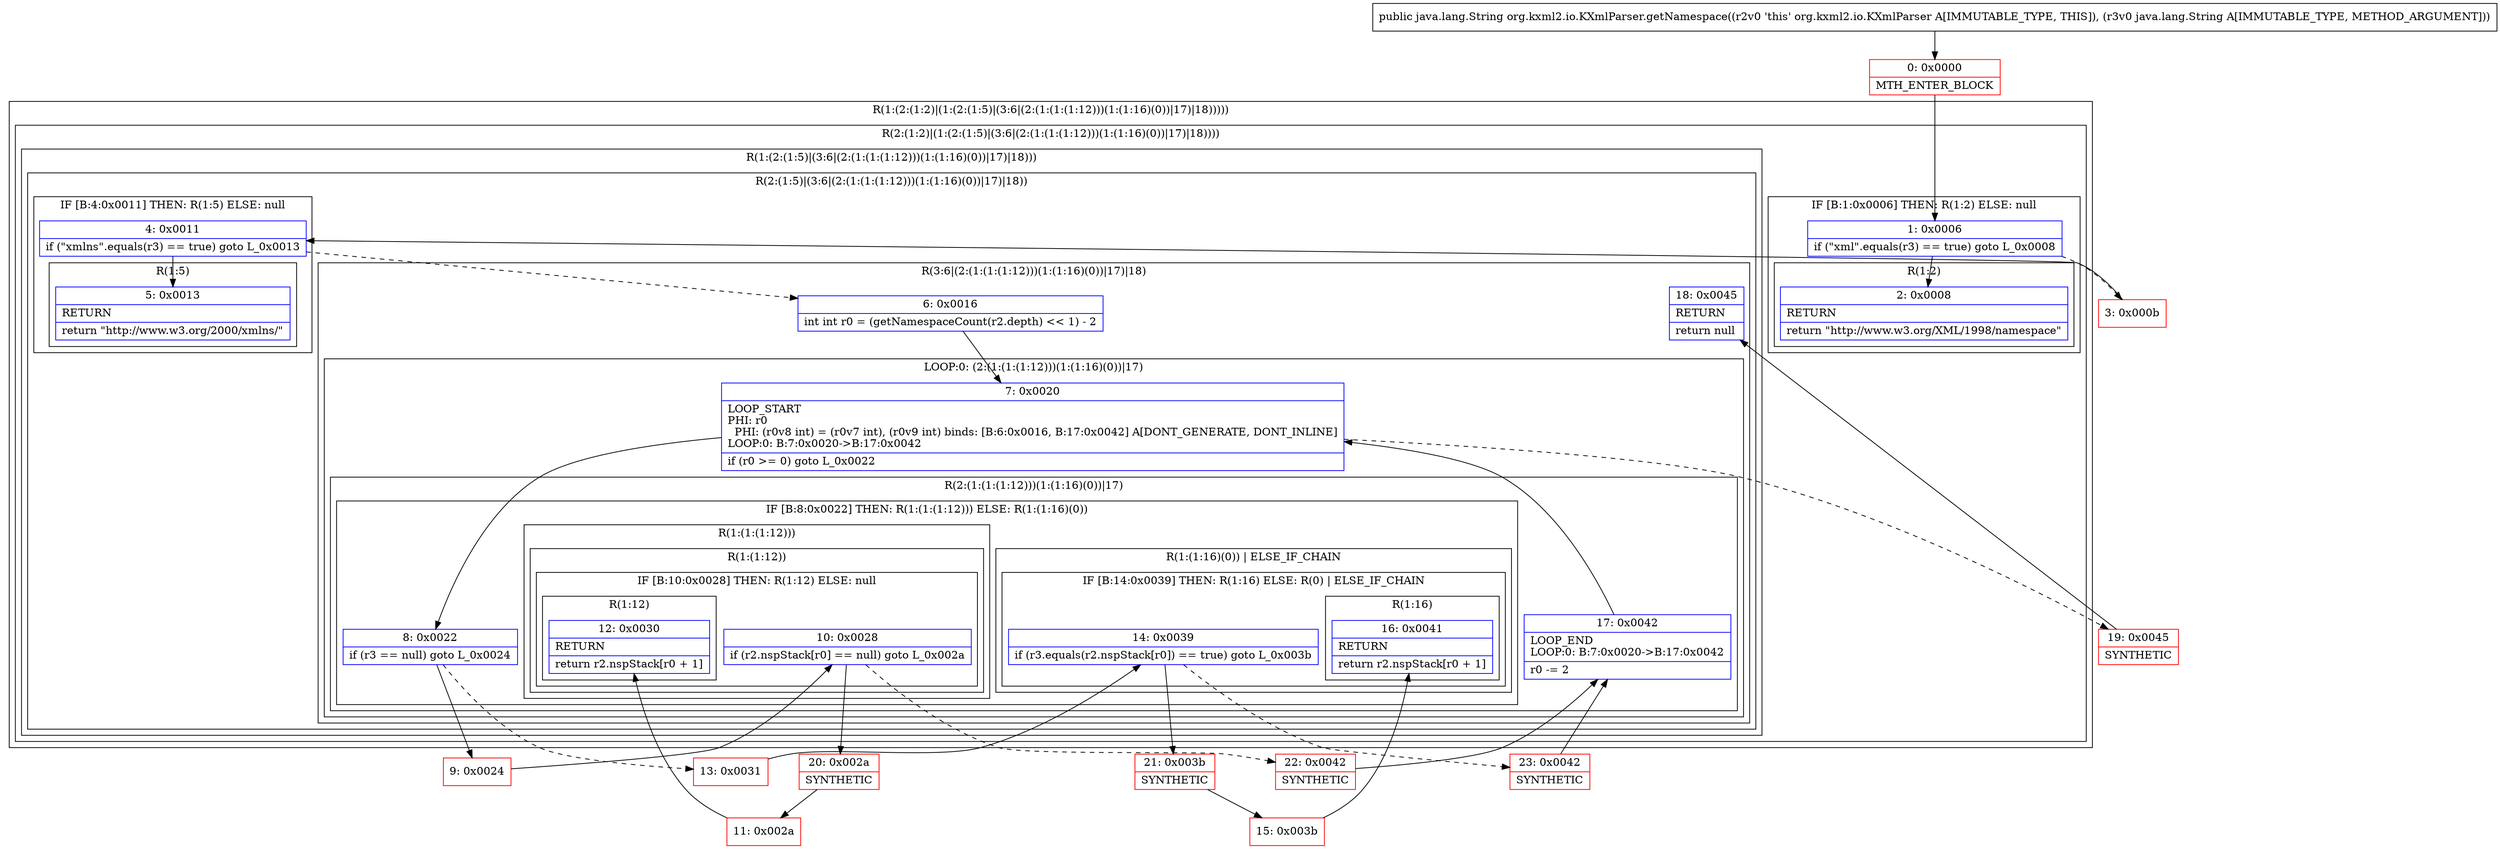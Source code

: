 digraph "CFG fororg.kxml2.io.KXmlParser.getNamespace(Ljava\/lang\/String;)Ljava\/lang\/String;" {
subgraph cluster_Region_381231911 {
label = "R(1:(2:(1:2)|(1:(2:(1:5)|(3:6|(2:(1:(1:(1:12)))(1:(1:16)(0))|17)|18)))))";
node [shape=record,color=blue];
subgraph cluster_Region_1051093430 {
label = "R(2:(1:2)|(1:(2:(1:5)|(3:6|(2:(1:(1:(1:12)))(1:(1:16)(0))|17)|18))))";
node [shape=record,color=blue];
subgraph cluster_IfRegion_1040727778 {
label = "IF [B:1:0x0006] THEN: R(1:2) ELSE: null";
node [shape=record,color=blue];
Node_1 [shape=record,label="{1\:\ 0x0006|if (\"xml\".equals(r3) == true) goto L_0x0008\l}"];
subgraph cluster_Region_106591038 {
label = "R(1:2)";
node [shape=record,color=blue];
Node_2 [shape=record,label="{2\:\ 0x0008|RETURN\l|return \"http:\/\/www.w3.org\/XML\/1998\/namespace\"\l}"];
}
}
subgraph cluster_Region_1504037065 {
label = "R(1:(2:(1:5)|(3:6|(2:(1:(1:(1:12)))(1:(1:16)(0))|17)|18)))";
node [shape=record,color=blue];
subgraph cluster_Region_1413738898 {
label = "R(2:(1:5)|(3:6|(2:(1:(1:(1:12)))(1:(1:16)(0))|17)|18))";
node [shape=record,color=blue];
subgraph cluster_IfRegion_734210774 {
label = "IF [B:4:0x0011] THEN: R(1:5) ELSE: null";
node [shape=record,color=blue];
Node_4 [shape=record,label="{4\:\ 0x0011|if (\"xmlns\".equals(r3) == true) goto L_0x0013\l}"];
subgraph cluster_Region_2127916819 {
label = "R(1:5)";
node [shape=record,color=blue];
Node_5 [shape=record,label="{5\:\ 0x0013|RETURN\l|return \"http:\/\/www.w3.org\/2000\/xmlns\/\"\l}"];
}
}
subgraph cluster_Region_230574905 {
label = "R(3:6|(2:(1:(1:(1:12)))(1:(1:16)(0))|17)|18)";
node [shape=record,color=blue];
Node_6 [shape=record,label="{6\:\ 0x0016|int int r0 = (getNamespaceCount(r2.depth) \<\< 1) \- 2\l}"];
subgraph cluster_LoopRegion_379837201 {
label = "LOOP:0: (2:(1:(1:(1:12)))(1:(1:16)(0))|17)";
node [shape=record,color=blue];
Node_7 [shape=record,label="{7\:\ 0x0020|LOOP_START\lPHI: r0 \l  PHI: (r0v8 int) = (r0v7 int), (r0v9 int) binds: [B:6:0x0016, B:17:0x0042] A[DONT_GENERATE, DONT_INLINE]\lLOOP:0: B:7:0x0020\-\>B:17:0x0042\l|if (r0 \>= 0) goto L_0x0022\l}"];
subgraph cluster_Region_1482337680 {
label = "R(2:(1:(1:(1:12)))(1:(1:16)(0))|17)";
node [shape=record,color=blue];
subgraph cluster_IfRegion_155259776 {
label = "IF [B:8:0x0022] THEN: R(1:(1:(1:12))) ELSE: R(1:(1:16)(0))";
node [shape=record,color=blue];
Node_8 [shape=record,label="{8\:\ 0x0022|if (r3 == null) goto L_0x0024\l}"];
subgraph cluster_Region_1120250971 {
label = "R(1:(1:(1:12)))";
node [shape=record,color=blue];
subgraph cluster_Region_1885518671 {
label = "R(1:(1:12))";
node [shape=record,color=blue];
subgraph cluster_IfRegion_178447506 {
label = "IF [B:10:0x0028] THEN: R(1:12) ELSE: null";
node [shape=record,color=blue];
Node_10 [shape=record,label="{10\:\ 0x0028|if (r2.nspStack[r0] == null) goto L_0x002a\l}"];
subgraph cluster_Region_1975157116 {
label = "R(1:12)";
node [shape=record,color=blue];
Node_12 [shape=record,label="{12\:\ 0x0030|RETURN\l|return r2.nspStack[r0 + 1]\l}"];
}
}
}
}
subgraph cluster_Region_630914983 {
label = "R(1:(1:16)(0)) | ELSE_IF_CHAIN\l";
node [shape=record,color=blue];
subgraph cluster_IfRegion_2110371721 {
label = "IF [B:14:0x0039] THEN: R(1:16) ELSE: R(0) | ELSE_IF_CHAIN\l";
node [shape=record,color=blue];
Node_14 [shape=record,label="{14\:\ 0x0039|if (r3.equals(r2.nspStack[r0]) == true) goto L_0x003b\l}"];
subgraph cluster_Region_1894953869 {
label = "R(1:16)";
node [shape=record,color=blue];
Node_16 [shape=record,label="{16\:\ 0x0041|RETURN\l|return r2.nspStack[r0 + 1]\l}"];
}
subgraph cluster_Region_616965511 {
label = "R(0)";
node [shape=record,color=blue];
}
}
}
}
Node_17 [shape=record,label="{17\:\ 0x0042|LOOP_END\lLOOP:0: B:7:0x0020\-\>B:17:0x0042\l|r0 \-= 2\l}"];
}
}
Node_18 [shape=record,label="{18\:\ 0x0045|RETURN\l|return null\l}"];
}
}
}
}
}
Node_0 [shape=record,color=red,label="{0\:\ 0x0000|MTH_ENTER_BLOCK\l}"];
Node_3 [shape=record,color=red,label="{3\:\ 0x000b}"];
Node_9 [shape=record,color=red,label="{9\:\ 0x0024}"];
Node_11 [shape=record,color=red,label="{11\:\ 0x002a}"];
Node_13 [shape=record,color=red,label="{13\:\ 0x0031}"];
Node_15 [shape=record,color=red,label="{15\:\ 0x003b}"];
Node_19 [shape=record,color=red,label="{19\:\ 0x0045|SYNTHETIC\l}"];
Node_20 [shape=record,color=red,label="{20\:\ 0x002a|SYNTHETIC\l}"];
Node_21 [shape=record,color=red,label="{21\:\ 0x003b|SYNTHETIC\l}"];
Node_22 [shape=record,color=red,label="{22\:\ 0x0042|SYNTHETIC\l}"];
Node_23 [shape=record,color=red,label="{23\:\ 0x0042|SYNTHETIC\l}"];
MethodNode[shape=record,label="{public java.lang.String org.kxml2.io.KXmlParser.getNamespace((r2v0 'this' org.kxml2.io.KXmlParser A[IMMUTABLE_TYPE, THIS]), (r3v0 java.lang.String A[IMMUTABLE_TYPE, METHOD_ARGUMENT])) }"];
MethodNode -> Node_0;
Node_1 -> Node_2;
Node_1 -> Node_3[style=dashed];
Node_4 -> Node_5;
Node_4 -> Node_6[style=dashed];
Node_6 -> Node_7;
Node_7 -> Node_8;
Node_7 -> Node_19[style=dashed];
Node_8 -> Node_9;
Node_8 -> Node_13[style=dashed];
Node_10 -> Node_20;
Node_10 -> Node_22[style=dashed];
Node_14 -> Node_21;
Node_14 -> Node_23[style=dashed];
Node_17 -> Node_7;
Node_0 -> Node_1;
Node_3 -> Node_4;
Node_9 -> Node_10;
Node_11 -> Node_12;
Node_13 -> Node_14;
Node_15 -> Node_16;
Node_19 -> Node_18;
Node_20 -> Node_11;
Node_21 -> Node_15;
Node_22 -> Node_17;
Node_23 -> Node_17;
}

